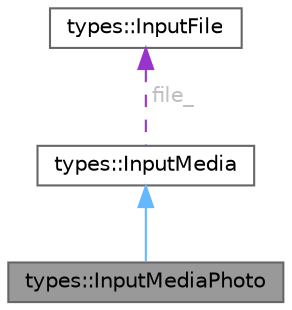 digraph "types::InputMediaPhoto"
{
 // LATEX_PDF_SIZE
  bgcolor="transparent";
  edge [fontname=Helvetica,fontsize=10,labelfontname=Helvetica,labelfontsize=10];
  node [fontname=Helvetica,fontsize=10,shape=box,height=0.2,width=0.4];
  Node1 [id="Node000001",label="types::InputMediaPhoto",height=0.2,width=0.4,color="gray40", fillcolor="grey60", style="filled", fontcolor="black",tooltip="Class represents a photo to be sent."];
  Node2 -> Node1 [id="edge1_Node000001_Node000002",dir="back",color="steelblue1",style="solid",tooltip=" "];
  Node2 [id="Node000002",label="types::InputMedia",height=0.2,width=0.4,color="gray40", fillcolor="white", style="filled",URL="$classtypes_1_1InputMedia.html",tooltip="Class represents the content of a media message to be sent."];
  Node3 -> Node2 [id="edge2_Node000002_Node000003",dir="back",color="darkorchid3",style="dashed",tooltip=" ",label=" file_",fontcolor="grey" ];
  Node3 [id="Node000003",label="types::InputFile",height=0.2,width=0.4,color="gray40", fillcolor="white", style="filled",URL="$classtypes_1_1InputFile.html",tooltip="Class represents the contents of a file to be uploaded."];
}
